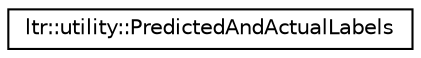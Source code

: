digraph G
{
  edge [fontname="Helvetica",fontsize="10",labelfontname="Helvetica",labelfontsize="10"];
  node [fontname="Helvetica",fontsize="10",shape=record];
  rankdir="LR";
  Node1 [label="ltr::utility::PredictedAndActualLabels",height=0.2,width=0.4,color="black", fillcolor="white", style="filled",URL="$structltr_1_1utility_1_1_predicted_and_actual_labels.html"];
}
